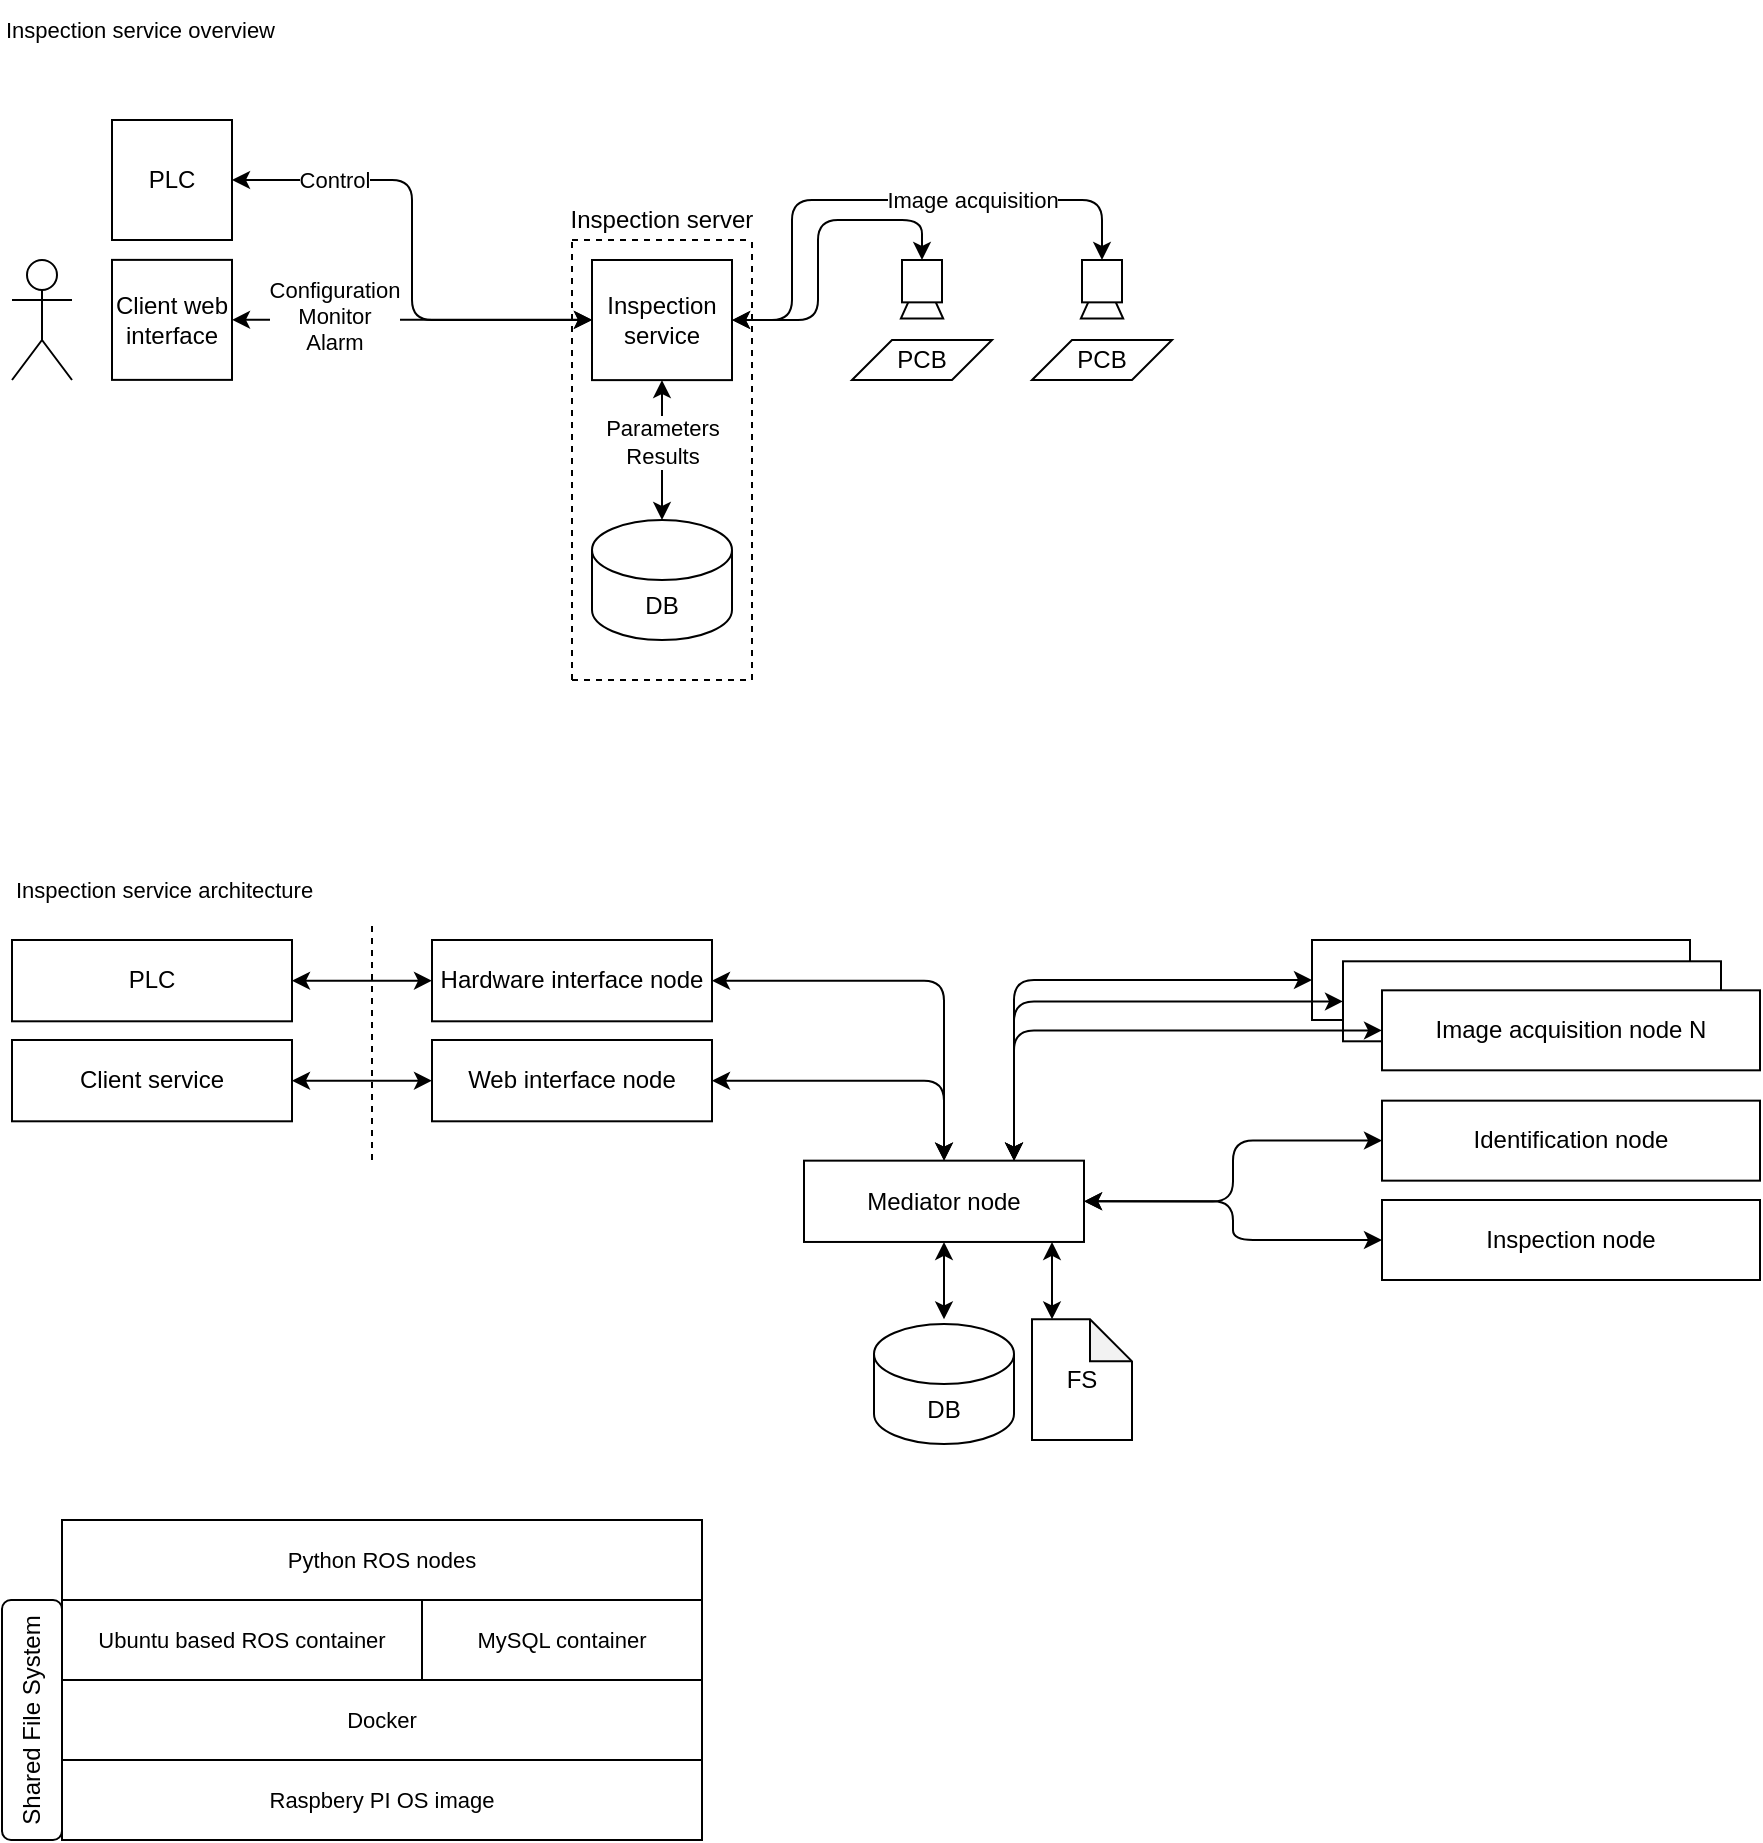 <mxfile>
    <diagram id="yl8E5fSv0jWC8EZneL4l" name="System architecture overview">
        <mxGraphModel dx="1958" dy="962" grid="1" gridSize="10" guides="1" tooltips="1" connect="1" arrows="1" fold="1" page="0" pageScale="1" pageWidth="850" pageHeight="1100" math="0" shadow="0">
            <root>
                <mxCell id="0"/>
                <mxCell id="1" parent="0"/>
                <mxCell id="9" value="" style="shape=umlActor;verticalLabelPosition=bottom;verticalAlign=top;html=1;outlineConnect=0;" parent="1" vertex="1">
                    <mxGeometry x="-270" y="-50" width="30" height="60" as="geometry"/>
                </mxCell>
                <mxCell id="-lmOX5kZ7CI9EFdULoYk-58" value="" style="edgeStyle=orthogonalEdgeStyle;jumpStyle=none;html=1;startArrow=classic;startFill=1;fillColor=default;" parent="1" source="18" target="-lmOX5kZ7CI9EFdULoYk-52" edge="1">
                    <mxGeometry relative="1" as="geometry">
                        <Array as="points">
                            <mxPoint x="-10" y="-20"/>
                            <mxPoint x="-10" y="-20"/>
                        </Array>
                    </mxGeometry>
                </mxCell>
                <mxCell id="-lmOX5kZ7CI9EFdULoYk-59" value="Configuration&lt;br&gt;Monitor&lt;br&gt;Alarm" style="edgeLabel;html=1;align=center;verticalAlign=middle;resizable=0;points=[];" parent="-lmOX5kZ7CI9EFdULoYk-58" vertex="1" connectable="0">
                    <mxGeometry x="0.196" relative="1" as="geometry">
                        <mxPoint x="-57" y="-2" as="offset"/>
                    </mxGeometry>
                </mxCell>
                <mxCell id="18" value="Client web interface" style="rounded=0;whiteSpace=wrap;html=1;fillColor=default;" parent="1" vertex="1">
                    <mxGeometry x="-220" y="-50.06" width="60" height="60" as="geometry"/>
                </mxCell>
                <mxCell id="-lmOX5kZ7CI9EFdULoYk-53" style="edgeStyle=orthogonalEdgeStyle;jumpStyle=none;html=1;entryX=0.5;entryY=0;entryDx=0;entryDy=0;startArrow=classic;startFill=1;fillColor=default;" parent="1" source="-lmOX5kZ7CI9EFdULoYk-52" target="50" edge="1">
                    <mxGeometry relative="1" as="geometry">
                        <Array as="points">
                            <mxPoint x="133" y="-20"/>
                            <mxPoint x="133" y="-70"/>
                            <mxPoint x="185" y="-70"/>
                        </Array>
                    </mxGeometry>
                </mxCell>
                <mxCell id="-lmOX5kZ7CI9EFdULoYk-55" style="edgeStyle=orthogonalEdgeStyle;jumpStyle=none;html=1;entryX=0.5;entryY=0;entryDx=0;entryDy=0;startArrow=classic;startFill=1;fillColor=default;" parent="1" source="-lmOX5kZ7CI9EFdULoYk-52" target="12" edge="1">
                    <mxGeometry relative="1" as="geometry">
                        <Array as="points">
                            <mxPoint x="120" y="-20"/>
                            <mxPoint x="120" y="-80"/>
                            <mxPoint x="275" y="-80"/>
                        </Array>
                    </mxGeometry>
                </mxCell>
                <mxCell id="TeMj2ldiDPqFkT2z4b0s-53" value="Image acquisition" style="edgeLabel;html=1;align=center;verticalAlign=middle;resizable=0;points=[];fontSize=11;" parent="-lmOX5kZ7CI9EFdULoYk-55" vertex="1" connectable="0">
                    <mxGeometry x="-0.025" y="1" relative="1" as="geometry">
                        <mxPoint x="46" y="1" as="offset"/>
                    </mxGeometry>
                </mxCell>
                <mxCell id="-lmOX5kZ7CI9EFdULoYk-56" value="" style="edgeStyle=orthogonalEdgeStyle;jumpStyle=none;html=1;startArrow=classic;startFill=1;fillColor=default;" parent="1" source="-lmOX5kZ7CI9EFdULoYk-52" target="10" edge="1">
                    <mxGeometry relative="1" as="geometry"/>
                </mxCell>
                <mxCell id="-lmOX5kZ7CI9EFdULoYk-60" value="Parameters&lt;br&gt;Results" style="edgeLabel;html=1;align=center;verticalAlign=middle;resizable=0;points=[];" parent="-lmOX5kZ7CI9EFdULoYk-56" vertex="1" connectable="0">
                    <mxGeometry x="0.212" y="1" relative="1" as="geometry">
                        <mxPoint x="-1" y="-12" as="offset"/>
                    </mxGeometry>
                </mxCell>
                <mxCell id="-lmOX5kZ7CI9EFdULoYk-52" value="Inspection service" style="rounded=0;whiteSpace=wrap;html=1;fillColor=default;" parent="1" vertex="1">
                    <mxGeometry x="20" y="-50" width="70" height="60.06" as="geometry"/>
                </mxCell>
                <mxCell id="10" value="DB" style="shape=cylinder3;whiteSpace=wrap;html=1;boundedLbl=1;backgroundOutline=1;size=15;" parent="1" vertex="1">
                    <mxGeometry x="20" y="80" width="70" height="60" as="geometry"/>
                </mxCell>
                <mxCell id="47" value="" style="group" parent="1" vertex="1" connectable="0">
                    <mxGeometry x="150" y="-50" width="70" height="60" as="geometry"/>
                </mxCell>
                <mxCell id="48" value="" style="group;" parent="47" vertex="1" connectable="0">
                    <mxGeometry x="25" width="20" height="30" as="geometry"/>
                </mxCell>
                <mxCell id="49" value="" style="triangle;whiteSpace=wrap;html=1;rotation=-90;" parent="48" vertex="1">
                    <mxGeometry x="-1.667" y="7.059" width="23.333" height="21.176" as="geometry"/>
                </mxCell>
                <mxCell id="50" value="" style="rounded=0;whiteSpace=wrap;html=1;" parent="48" vertex="1">
                    <mxGeometry width="20" height="21.176" as="geometry"/>
                </mxCell>
                <mxCell id="51" value="PCB" style="shape=parallelogram;perimeter=parallelogramPerimeter;whiteSpace=wrap;html=1;fixedSize=1;" parent="47" vertex="1">
                    <mxGeometry y="40" width="70" height="20" as="geometry"/>
                </mxCell>
                <mxCell id="33" value="" style="group" parent="1" vertex="1" connectable="0">
                    <mxGeometry x="240" y="-50" width="70" height="60" as="geometry"/>
                </mxCell>
                <mxCell id="14" value="" style="group;" parent="33" vertex="1" connectable="0">
                    <mxGeometry x="25" width="20" height="30" as="geometry"/>
                </mxCell>
                <mxCell id="13" value="" style="triangle;whiteSpace=wrap;html=1;rotation=-90;" parent="14" vertex="1">
                    <mxGeometry x="-1.667" y="7.059" width="23.333" height="21.176" as="geometry"/>
                </mxCell>
                <mxCell id="12" value="" style="rounded=0;whiteSpace=wrap;html=1;" parent="14" vertex="1">
                    <mxGeometry width="20" height="21.176" as="geometry"/>
                </mxCell>
                <mxCell id="15" value="PCB" style="shape=parallelogram;perimeter=parallelogramPerimeter;whiteSpace=wrap;html=1;fixedSize=1;" parent="33" vertex="1">
                    <mxGeometry y="40" width="70" height="20" as="geometry"/>
                </mxCell>
                <mxCell id="-lmOX5kZ7CI9EFdULoYk-63" value="" style="endArrow=none;dashed=1;html=1;fillColor=default;jumpStyle=none;" parent="1" edge="1">
                    <mxGeometry width="50" height="50" relative="1" as="geometry">
                        <mxPoint x="10" y="-60" as="sourcePoint"/>
                        <mxPoint x="100" y="-60" as="targetPoint"/>
                    </mxGeometry>
                </mxCell>
                <mxCell id="-lmOX5kZ7CI9EFdULoYk-64" value="" style="endArrow=none;dashed=1;html=1;fillColor=default;jumpStyle=none;" parent="1" edge="1">
                    <mxGeometry width="50" height="50" relative="1" as="geometry">
                        <mxPoint x="10" y="160" as="sourcePoint"/>
                        <mxPoint x="100" y="160" as="targetPoint"/>
                    </mxGeometry>
                </mxCell>
                <mxCell id="-lmOX5kZ7CI9EFdULoYk-65" value="" style="endArrow=none;dashed=1;html=1;fillColor=default;jumpStyle=none;" parent="1" edge="1">
                    <mxGeometry width="50" height="50" relative="1" as="geometry">
                        <mxPoint x="10" y="160" as="sourcePoint"/>
                        <mxPoint x="10" y="-60" as="targetPoint"/>
                    </mxGeometry>
                </mxCell>
                <mxCell id="-lmOX5kZ7CI9EFdULoYk-66" value="" style="endArrow=none;dashed=1;html=1;fillColor=default;jumpStyle=none;" parent="1" edge="1">
                    <mxGeometry width="50" height="50" relative="1" as="geometry">
                        <mxPoint x="100" y="160" as="sourcePoint"/>
                        <mxPoint x="100" y="-60" as="targetPoint"/>
                    </mxGeometry>
                </mxCell>
                <mxCell id="-lmOX5kZ7CI9EFdULoYk-67" value="Inspection server" style="text;html=1;strokeColor=none;fillColor=none;align=center;verticalAlign=middle;whiteSpace=wrap;rounded=0;" parent="1" vertex="1">
                    <mxGeometry x="5" y="-80" width="100" height="20" as="geometry"/>
                </mxCell>
                <mxCell id="TeMj2ldiDPqFkT2z4b0s-61" style="edgeStyle=orthogonalEdgeStyle;jumpStyle=none;html=1;entryX=0;entryY=0.5;entryDx=0;entryDy=0;fontSize=11;startArrow=classic;startFill=1;fillColor=default;" parent="1" source="JOnCRafrT3rsbwJGLXOO-53" target="JOnCRafrT3rsbwJGLXOO-55" edge="1">
                    <mxGeometry relative="1" as="geometry"/>
                </mxCell>
                <mxCell id="TeMj2ldiDPqFkT2z4b0s-65" value="" style="edgeStyle=orthogonalEdgeStyle;jumpStyle=none;html=1;fontSize=11;startArrow=classic;startFill=1;fillColor=default;" parent="1" source="JOnCRafrT3rsbwJGLXOO-53" edge="1">
                    <mxGeometry relative="1" as="geometry">
                        <mxPoint x="196" y="479.68" as="targetPoint"/>
                    </mxGeometry>
                </mxCell>
                <mxCell id="JOnCRafrT3rsbwJGLXOO-53" value="Mediator node" style="rounded=0;whiteSpace=wrap;html=1;fillColor=default;" parent="1" vertex="1">
                    <mxGeometry x="126" y="400.33" width="140" height="40.65" as="geometry"/>
                </mxCell>
                <mxCell id="JOnCRafrT3rsbwJGLXOO-55" value="Inspection node" style="rounded=0;whiteSpace=wrap;html=1;fillColor=default;" parent="1" vertex="1">
                    <mxGeometry x="415" y="420.0" width="189" height="40" as="geometry"/>
                </mxCell>
                <mxCell id="TeMj2ldiDPqFkT2z4b0s-69" style="edgeStyle=orthogonalEdgeStyle;jumpStyle=none;html=1;fontSize=11;startArrow=classic;startFill=1;fillColor=default;" parent="1" source="TeMj2ldiDPqFkT2z4b0s-54" target="TeMj2ldiDPqFkT2z4b0s-56" edge="1">
                    <mxGeometry relative="1" as="geometry">
                        <mxPoint x="-100" y="360.325" as="targetPoint"/>
                    </mxGeometry>
                </mxCell>
                <mxCell id="TeMj2ldiDPqFkT2z4b0s-54" value="Client service" style="rounded=0;whiteSpace=wrap;html=1;fillColor=default;" parent="1" vertex="1">
                    <mxGeometry x="-270" y="340" width="140" height="40.65" as="geometry"/>
                </mxCell>
                <mxCell id="TeMj2ldiDPqFkT2z4b0s-55" value="" style="endArrow=none;dashed=1;html=1;fontSize=11;fillColor=default;jumpStyle=none;" parent="1" edge="1">
                    <mxGeometry width="50" height="50" relative="1" as="geometry">
                        <mxPoint x="-90" y="400" as="sourcePoint"/>
                        <mxPoint x="-90" y="280" as="targetPoint"/>
                    </mxGeometry>
                </mxCell>
                <mxCell id="TeMj2ldiDPqFkT2z4b0s-63" value="" style="edgeStyle=orthogonalEdgeStyle;jumpStyle=none;html=1;fontSize=11;startArrow=classic;startFill=1;fillColor=default;" parent="1" source="TeMj2ldiDPqFkT2z4b0s-56" target="JOnCRafrT3rsbwJGLXOO-53" edge="1">
                    <mxGeometry relative="1" as="geometry"/>
                </mxCell>
                <mxCell id="TeMj2ldiDPqFkT2z4b0s-56" value="Web interface node" style="rounded=0;whiteSpace=wrap;html=1;fillColor=default;" parent="1" vertex="1">
                    <mxGeometry x="-60" y="340" width="140" height="40.65" as="geometry"/>
                </mxCell>
                <mxCell id="TeMj2ldiDPqFkT2z4b0s-64" value="DB" style="shape=cylinder3;whiteSpace=wrap;html=1;boundedLbl=1;backgroundOutline=1;size=15;" parent="1" vertex="1">
                    <mxGeometry x="161" y="482" width="70" height="60" as="geometry"/>
                </mxCell>
                <mxCell id="TeMj2ldiDPqFkT2z4b0s-67" style="edgeStyle=orthogonalEdgeStyle;jumpStyle=none;html=1;fontSize=11;startArrow=classic;startFill=1;fillColor=default;" parent="1" source="TeMj2ldiDPqFkT2z4b0s-66" target="JOnCRafrT3rsbwJGLXOO-53" edge="1">
                    <mxGeometry relative="1" as="geometry"/>
                </mxCell>
                <mxCell id="TeMj2ldiDPqFkT2z4b0s-66" value="Hardware interface node" style="rounded=0;whiteSpace=wrap;html=1;fillColor=default;" parent="1" vertex="1">
                    <mxGeometry x="-60" y="290" width="140" height="40.65" as="geometry"/>
                </mxCell>
                <mxCell id="TeMj2ldiDPqFkT2z4b0s-70" style="edgeStyle=orthogonalEdgeStyle;jumpStyle=none;html=1;entryX=0;entryY=0.5;entryDx=0;entryDy=0;fontSize=11;startArrow=classic;startFill=1;fillColor=default;" parent="1" source="TeMj2ldiDPqFkT2z4b0s-68" target="TeMj2ldiDPqFkT2z4b0s-66" edge="1">
                    <mxGeometry relative="1" as="geometry"/>
                </mxCell>
                <mxCell id="TeMj2ldiDPqFkT2z4b0s-68" value="PLC" style="rounded=0;whiteSpace=wrap;html=1;fillColor=default;" parent="1" vertex="1">
                    <mxGeometry x="-270" y="290" width="140" height="40.65" as="geometry"/>
                </mxCell>
                <mxCell id="TeMj2ldiDPqFkT2z4b0s-77" style="edgeStyle=orthogonalEdgeStyle;jumpStyle=none;html=1;entryX=0.75;entryY=0;entryDx=0;entryDy=0;fontSize=11;startArrow=classic;startFill=1;fillColor=default;" parent="1" source="TeMj2ldiDPqFkT2z4b0s-71" target="JOnCRafrT3rsbwJGLXOO-53" edge="1">
                    <mxGeometry relative="1" as="geometry"/>
                </mxCell>
                <mxCell id="TeMj2ldiDPqFkT2z4b0s-71" value="" style="rounded=0;whiteSpace=wrap;html=1;fillColor=default;" parent="1" vertex="1">
                    <mxGeometry x="380" y="290.0" width="189" height="40" as="geometry"/>
                </mxCell>
                <mxCell id="TeMj2ldiDPqFkT2z4b0s-76" style="edgeStyle=orthogonalEdgeStyle;jumpStyle=none;html=1;entryX=0.75;entryY=0;entryDx=0;entryDy=0;fontSize=11;startArrow=classic;startFill=1;fillColor=default;" parent="1" source="TeMj2ldiDPqFkT2z4b0s-72" target="JOnCRafrT3rsbwJGLXOO-53" edge="1">
                    <mxGeometry relative="1" as="geometry"/>
                </mxCell>
                <mxCell id="TeMj2ldiDPqFkT2z4b0s-72" value="" style="rounded=0;whiteSpace=wrap;html=1;fillColor=default;" parent="1" vertex="1">
                    <mxGeometry x="395.5" y="300.65" width="189" height="40" as="geometry"/>
                </mxCell>
                <mxCell id="TeMj2ldiDPqFkT2z4b0s-75" style="edgeStyle=orthogonalEdgeStyle;jumpStyle=none;html=1;entryX=0.75;entryY=0;entryDx=0;entryDy=0;fontSize=11;startArrow=classic;startFill=1;fillColor=default;" parent="1" source="TeMj2ldiDPqFkT2z4b0s-73" target="JOnCRafrT3rsbwJGLXOO-53" edge="1">
                    <mxGeometry relative="1" as="geometry"/>
                </mxCell>
                <mxCell id="TeMj2ldiDPqFkT2z4b0s-73" value="Image acquisition node N" style="rounded=0;whiteSpace=wrap;html=1;fillColor=default;" parent="1" vertex="1">
                    <mxGeometry x="415" y="315.16" width="189" height="40" as="geometry"/>
                </mxCell>
                <mxCell id="TeMj2ldiDPqFkT2z4b0s-79" style="edgeStyle=orthogonalEdgeStyle;jumpStyle=none;html=1;entryX=1;entryY=0.5;entryDx=0;entryDy=0;fontSize=11;startArrow=classic;startFill=1;fillColor=default;" parent="1" source="TeMj2ldiDPqFkT2z4b0s-78" target="JOnCRafrT3rsbwJGLXOO-53" edge="1">
                    <mxGeometry relative="1" as="geometry"/>
                </mxCell>
                <mxCell id="TeMj2ldiDPqFkT2z4b0s-78" value="Identification node" style="rounded=0;whiteSpace=wrap;html=1;fillColor=default;" parent="1" vertex="1">
                    <mxGeometry x="415" y="370.33" width="189" height="40" as="geometry"/>
                </mxCell>
                <mxCell id="TeMj2ldiDPqFkT2z4b0s-83" style="edgeStyle=orthogonalEdgeStyle;jumpStyle=none;html=1;entryX=0;entryY=0.5;entryDx=0;entryDy=0;fontSize=11;startArrow=classic;startFill=1;fillColor=default;" parent="1" source="TeMj2ldiDPqFkT2z4b0s-82" target="-lmOX5kZ7CI9EFdULoYk-52" edge="1">
                    <mxGeometry relative="1" as="geometry"/>
                </mxCell>
                <mxCell id="TeMj2ldiDPqFkT2z4b0s-85" value="Control" style="edgeLabel;html=1;align=center;verticalAlign=middle;resizable=0;points=[];fontSize=11;" parent="TeMj2ldiDPqFkT2z4b0s-83" vertex="1" connectable="0">
                    <mxGeometry x="-0.686" relative="1" as="geometry">
                        <mxPoint x="11" as="offset"/>
                    </mxGeometry>
                </mxCell>
                <mxCell id="TeMj2ldiDPqFkT2z4b0s-82" value="PLC" style="rounded=0;whiteSpace=wrap;html=1;fillColor=default;" parent="1" vertex="1">
                    <mxGeometry x="-220" y="-120" width="60" height="60" as="geometry"/>
                </mxCell>
                <mxCell id="TeMj2ldiDPqFkT2z4b0s-86" value="Inspection service architecture" style="text;html=1;strokeColor=none;fillColor=none;align=left;verticalAlign=middle;whiteSpace=wrap;rounded=0;fontSize=11;" parent="1" vertex="1">
                    <mxGeometry x="-270" y="250" width="170" height="30" as="geometry"/>
                </mxCell>
                <mxCell id="TeMj2ldiDPqFkT2z4b0s-87" value="Inspection service overview" style="text;html=1;strokeColor=none;fillColor=none;align=left;verticalAlign=middle;whiteSpace=wrap;rounded=0;fontSize=11;" parent="1" vertex="1">
                    <mxGeometry x="-275" y="-180" width="170" height="30" as="geometry"/>
                </mxCell>
                <mxCell id="TeMj2ldiDPqFkT2z4b0s-89" value="Ubuntu based ROS container" style="rounded=0;whiteSpace=wrap;html=1;fontSize=11;fillColor=default;" parent="1" vertex="1">
                    <mxGeometry x="-245" y="620" width="180" height="40" as="geometry"/>
                </mxCell>
                <mxCell id="TeMj2ldiDPqFkT2z4b0s-90" value="Docker" style="rounded=0;whiteSpace=wrap;html=1;fontSize=11;fillColor=default;" parent="1" vertex="1">
                    <mxGeometry x="-245" y="660" width="320" height="40" as="geometry"/>
                </mxCell>
                <mxCell id="TeMj2ldiDPqFkT2z4b0s-91" value="Raspbery PI OS image" style="rounded=0;whiteSpace=wrap;html=1;fontSize=11;fillColor=default;" parent="1" vertex="1">
                    <mxGeometry x="-245" y="700" width="320" height="40" as="geometry"/>
                </mxCell>
                <mxCell id="TeMj2ldiDPqFkT2z4b0s-94" value="MySQL container" style="rounded=0;whiteSpace=wrap;html=1;fontSize=11;fillColor=default;" parent="1" vertex="1">
                    <mxGeometry x="-65" y="620" width="140" height="40" as="geometry"/>
                </mxCell>
                <mxCell id="TeMj2ldiDPqFkT2z4b0s-95" value="Python ROS nodes" style="rounded=0;whiteSpace=wrap;html=1;fontSize=11;fillColor=default;" parent="1" vertex="1">
                    <mxGeometry x="-245" y="580" width="320" height="40" as="geometry"/>
                </mxCell>
                <mxCell id="eo2HIONflX96XUiKf9PE-51" value="FS" style="shape=note;whiteSpace=wrap;html=1;backgroundOutline=1;darkOpacity=0.05;size=21;" parent="1" vertex="1">
                    <mxGeometry x="240" y="479.68" width="50" height="60.32" as="geometry"/>
                </mxCell>
                <mxCell id="eo2HIONflX96XUiKf9PE-52" value="" style="edgeStyle=orthogonalEdgeStyle;jumpStyle=none;html=1;fontSize=11;startArrow=classic;startFill=1;fillColor=default;" parent="1" edge="1">
                    <mxGeometry relative="1" as="geometry">
                        <mxPoint x="250" y="479.68" as="targetPoint"/>
                        <mxPoint x="250" y="440.98" as="sourcePoint"/>
                    </mxGeometry>
                </mxCell>
                <mxCell id="1uHZaMI_R4DcULJ39mr--51" value="Shared File System" style="rounded=1;whiteSpace=wrap;html=1;horizontal=0;" vertex="1" parent="1">
                    <mxGeometry x="-275" y="620" width="30" height="120" as="geometry"/>
                </mxCell>
            </root>
        </mxGraphModel>
    </diagram>
    <diagram id="mEzAnb-o6vaqUiyB7Uh4" name="Web application">
        <mxGraphModel dx="1558" dy="562" grid="1" gridSize="10" guides="1" tooltips="1" connect="1" arrows="1" fold="1" page="1" pageScale="1" pageWidth="850" pageHeight="1100" math="0" shadow="0">
            <root>
                <mxCell id="0"/>
                <mxCell id="1" parent="0"/>
            </root>
        </mxGraphModel>
    </diagram>
</mxfile>